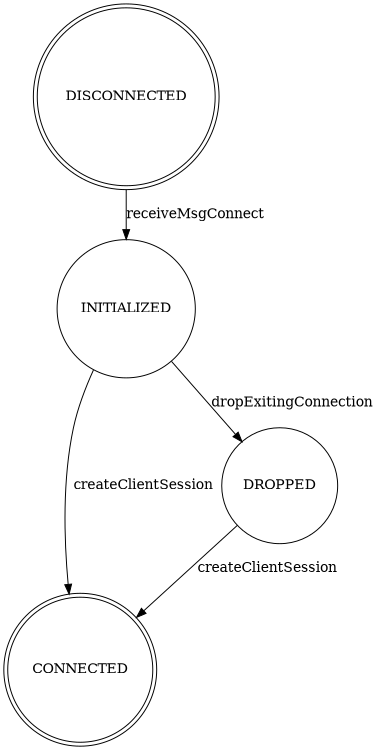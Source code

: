 digraph finite_state_machine {
	rankdir=TB;
	size="8,5"
	node [shape = doublecircle]; DISCONNECTED CONNECTED;
	node [shape = circle];
	DISCONNECTED -> INITIALIZED [ label = "receiveMsgConnect" ];
	INITIALIZED -> DROPPED [ label = "dropExitingConnection" ];
	INITIALIZED -> CONNECTED [ label = "createClientSession" ];
	DROPPED -> CONNECTED [ label = "createClientSession" ];
}
